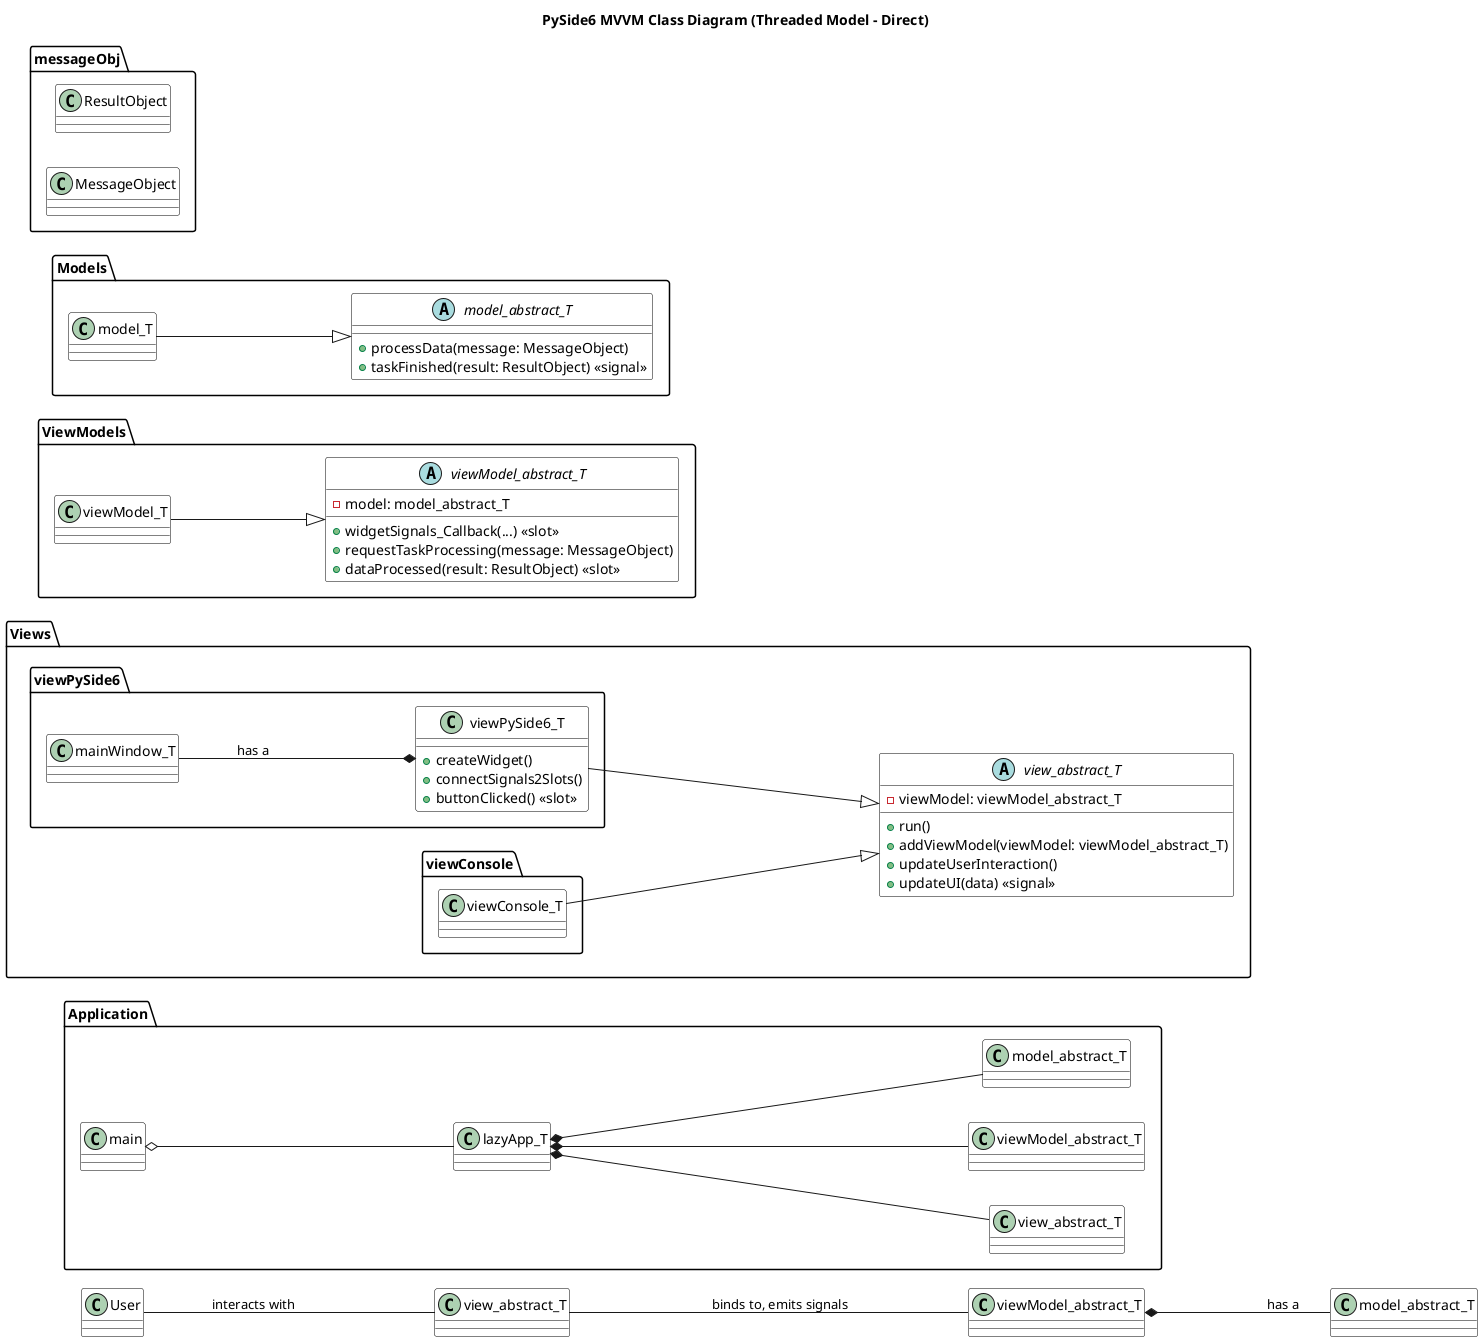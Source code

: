 @startuml
title PySide6 MVVM Class Diagram (Threaded Model - Direct)

left to right direction

skinparam class {
    BackgroundColor White
    BorderColor Black
}
skinparam abstract{
    BackgroundColor LightGray
    BorderColor Black
    FontStyle italic
}

class User {
}

package "Application" {
    class lazyApp_T
    class main
    lazyApp_T *-- view_abstract_T
    lazyApp_T *-- viewModel_abstract_T
    lazyApp_T *-- model_abstract_T
    main o-- lazyApp_T
}

package "Views" {
    abstract view_abstract_T {
        - viewModel: viewModel_abstract_T
        + run()
        + addViewModel(viewModel: viewModel_abstract_T)
        + updateUserInteraction()
        + updateUI(data) <<signal>>
    }

    package "viewPySide6" {
        class viewPySide6_T {
            + createWidget()
            + connectSignals2Slots()
            + buttonClicked() <<slot>>
        }
        class mainWindow_T
    }

    package "viewConsole" {
        class viewConsole_T
    }

    viewPySide6_T --|> view_abstract_T
    viewConsole_T --|> view_abstract_T
    mainWindow_T --* viewPySide6_T: has a
}

package "ViewModels" {
    abstract viewModel_abstract_T{
        - model: model_abstract_T
        + widgetSignals_Callback(...) <<slot>>
        + requestTaskProcessing(message: MessageObject)
        + dataProcessed(result: ResultObject) <<slot>>
    }
    class viewModel_T
    viewModel_T --|> viewModel_abstract_T
}

package "Models" {
    abstract model_abstract_T {
        + processData(message: MessageObject)
        + taskFinished(result: ResultObject) <<signal>>
    }
    class model_T
    model_T --|> model_abstract_T
}

package messageObj{
    class ResultObject {
    }
    class MessageObject {
    }
}

User -- view_abstract_T: interacts with
view_abstract_T -- viewModel_abstract_T: binds to, emits signals
viewModel_abstract_T *-- model_abstract_T: has a

@enduml